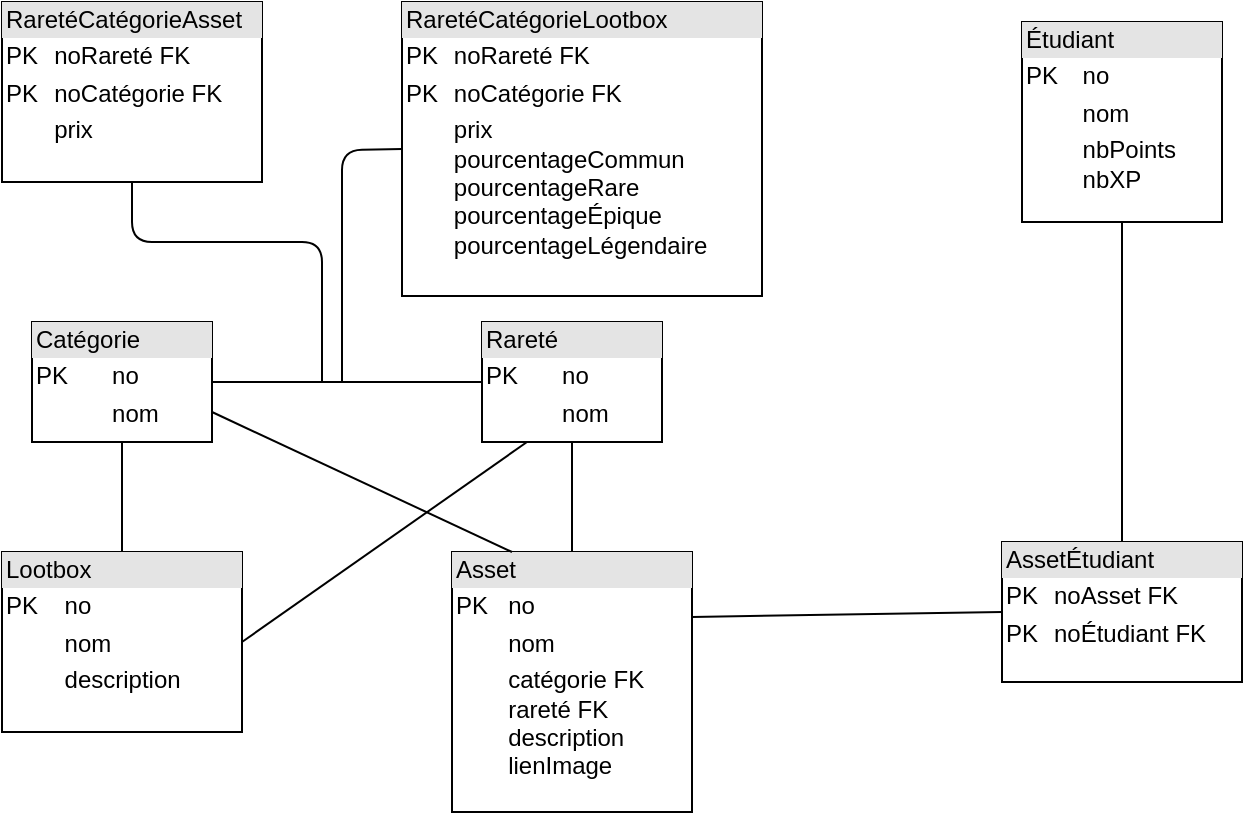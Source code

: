 <mxfile version="12.2.6" type="device" pages="1"><diagram id="WSg4YI_Ae6dZI18SaSGg" name="Page-1"><mxGraphModel dx="1264" dy="561" grid="1" gridSize="10" guides="1" tooltips="1" connect="1" arrows="1" fold="1" page="1" pageScale="1" pageWidth="1169" pageHeight="827" math="0" shadow="0"><root><mxCell id="0"/><mxCell id="1" parent="0"/><mxCell id="tbotprG9_uc_GkzPIGEa-1" value="&lt;div style=&quot;box-sizing: border-box ; width: 100% ; background: #e4e4e4 ; padding: 2px&quot;&gt;Rareté&lt;/div&gt;&lt;table style=&quot;width: 100% ; font-size: 1em&quot; cellspacing=&quot;0&quot; cellpadding=&quot;2&quot;&gt;&lt;tbody&gt;&lt;tr&gt;&lt;td&gt;PK&lt;/td&gt;&lt;td&gt;no&lt;/td&gt;&lt;/tr&gt;&lt;tr&gt;&lt;td&gt;&lt;br&gt;&lt;/td&gt;&lt;td&gt;nom&lt;/td&gt;&lt;/tr&gt;&lt;tr&gt;&lt;td&gt;&lt;br&gt;&lt;/td&gt;&lt;td&gt;&lt;br&gt;&lt;/td&gt;&lt;/tr&gt;&lt;/tbody&gt;&lt;/table&gt;" style="verticalAlign=top;align=left;overflow=fill;html=1;" vertex="1" parent="1"><mxGeometry x="300" y="190" width="90" height="60" as="geometry"/></mxCell><mxCell id="tbotprG9_uc_GkzPIGEa-2" value="&lt;div style=&quot;box-sizing: border-box ; width: 100% ; background: #e4e4e4 ; padding: 2px&quot;&gt;Catégorie&lt;/div&gt;&lt;table style=&quot;width: 100% ; font-size: 1em&quot; cellspacing=&quot;0&quot; cellpadding=&quot;2&quot;&gt;&lt;tbody&gt;&lt;tr&gt;&lt;td&gt;PK&lt;/td&gt;&lt;td&gt;no&lt;/td&gt;&lt;/tr&gt;&lt;tr&gt;&lt;td&gt;&lt;br&gt;&lt;/td&gt;&lt;td&gt;nom&lt;/td&gt;&lt;/tr&gt;&lt;tr&gt;&lt;td&gt;&lt;br&gt;&lt;/td&gt;&lt;td&gt;&lt;br&gt;&lt;/td&gt;&lt;/tr&gt;&lt;/tbody&gt;&lt;/table&gt;" style="verticalAlign=top;align=left;overflow=fill;html=1;" vertex="1" parent="1"><mxGeometry x="75" y="190" width="90" height="60" as="geometry"/></mxCell><mxCell id="tbotprG9_uc_GkzPIGEa-3" value="&lt;div style=&quot;box-sizing: border-box ; width: 100% ; background: #e4e4e4 ; padding: 2px&quot;&gt;Lootbox&lt;/div&gt;&lt;table style=&quot;width: 100% ; font-size: 1em&quot; cellspacing=&quot;0&quot; cellpadding=&quot;2&quot;&gt;&lt;tbody&gt;&lt;tr&gt;&lt;td&gt;PK&lt;/td&gt;&lt;td&gt;no&lt;/td&gt;&lt;/tr&gt;&lt;tr&gt;&lt;td&gt;&lt;br&gt;&lt;/td&gt;&lt;td&gt;nom&lt;/td&gt;&lt;/tr&gt;&lt;tr&gt;&lt;td&gt;&lt;br&gt;&lt;/td&gt;&lt;td&gt;description&lt;br&gt;&lt;/td&gt;&lt;/tr&gt;&lt;/tbody&gt;&lt;/table&gt;" style="verticalAlign=top;align=left;overflow=fill;html=1;" vertex="1" parent="1"><mxGeometry x="60" y="305" width="120" height="90" as="geometry"/></mxCell><mxCell id="tbotprG9_uc_GkzPIGEa-4" value="&lt;div style=&quot;box-sizing: border-box ; width: 100% ; background: #e4e4e4 ; padding: 2px&quot;&gt;Asset&lt;/div&gt;&lt;table style=&quot;width: 100% ; font-size: 1em&quot; cellspacing=&quot;0&quot; cellpadding=&quot;2&quot;&gt;&lt;tbody&gt;&lt;tr&gt;&lt;td&gt;PK&lt;/td&gt;&lt;td&gt;no&lt;/td&gt;&lt;/tr&gt;&lt;tr&gt;&lt;td&gt;&lt;br&gt;&lt;/td&gt;&lt;td&gt;nom&lt;/td&gt;&lt;/tr&gt;&lt;tr&gt;&lt;td&gt;&lt;br&gt;&lt;/td&gt;&lt;td&gt;catégorie FK&lt;br&gt;rareté FK&lt;br&gt;description&lt;br&gt;lienImage&lt;br&gt;&lt;/td&gt;&lt;/tr&gt;&lt;/tbody&gt;&lt;/table&gt;" style="verticalAlign=top;align=left;overflow=fill;html=1;" vertex="1" parent="1"><mxGeometry x="285" y="305" width="120" height="130" as="geometry"/></mxCell><mxCell id="tbotprG9_uc_GkzPIGEa-5" value="&lt;div style=&quot;box-sizing: border-box ; width: 100% ; background: #e4e4e4 ; padding: 2px&quot;&gt;Étudiant&lt;/div&gt;&lt;table style=&quot;width: 100% ; font-size: 1em&quot; cellspacing=&quot;0&quot; cellpadding=&quot;2&quot;&gt;&lt;tbody&gt;&lt;tr&gt;&lt;td&gt;PK&lt;/td&gt;&lt;td&gt;no&lt;/td&gt;&lt;/tr&gt;&lt;tr&gt;&lt;td&gt;&lt;br&gt;&lt;/td&gt;&lt;td&gt;nom&lt;/td&gt;&lt;/tr&gt;&lt;tr&gt;&lt;td&gt;&lt;br&gt;&lt;/td&gt;&lt;td&gt;nbPoints&lt;br&gt;nbXP&lt;br&gt;&lt;/td&gt;&lt;/tr&gt;&lt;/tbody&gt;&lt;/table&gt;" style="verticalAlign=top;align=left;overflow=fill;html=1;" vertex="1" parent="1"><mxGeometry x="570" y="40" width="100" height="100" as="geometry"/></mxCell><mxCell id="tbotprG9_uc_GkzPIGEa-6" value="&lt;div style=&quot;box-sizing: border-box ; width: 100% ; background: #e4e4e4 ; padding: 2px&quot;&gt;RaretéCatégorieAsset&lt;/div&gt;&lt;table style=&quot;width: 100% ; font-size: 1em&quot; cellspacing=&quot;0&quot; cellpadding=&quot;2&quot;&gt;&lt;tbody&gt;&lt;tr&gt;&lt;td&gt;PK&lt;/td&gt;&lt;td&gt;noRareté FK&lt;br&gt;&lt;/td&gt;&lt;/tr&gt;&lt;tr&gt;&lt;td&gt;PK&lt;/td&gt;&lt;td&gt;noCatégorie FK&lt;br&gt;&lt;/td&gt;&lt;/tr&gt;&lt;tr&gt;&lt;td&gt;&lt;br&gt;&lt;/td&gt;&lt;td&gt;prix&lt;/td&gt;&lt;/tr&gt;&lt;/tbody&gt;&lt;/table&gt;" style="verticalAlign=top;align=left;overflow=fill;html=1;" vertex="1" parent="1"><mxGeometry x="60" y="30" width="130" height="90" as="geometry"/></mxCell><mxCell id="tbotprG9_uc_GkzPIGEa-7" value="&lt;div style=&quot;box-sizing: border-box ; width: 100% ; background: #e4e4e4 ; padding: 2px&quot;&gt;AssetÉtudiant&lt;br&gt;&lt;/div&gt;&lt;table style=&quot;width: 100% ; font-size: 1em&quot; cellspacing=&quot;0&quot; cellpadding=&quot;2&quot;&gt;&lt;tbody&gt;&lt;tr&gt;&lt;td&gt;PK&lt;/td&gt;&lt;td&gt;noAsset FK&lt;br&gt;&lt;/td&gt;&lt;/tr&gt;&lt;tr&gt;&lt;td&gt;PK&lt;br&gt;&lt;/td&gt;&lt;td&gt;noÉtudiant FK&lt;br&gt;&lt;/td&gt;&lt;/tr&gt;&lt;tr&gt;&lt;td&gt;&lt;br&gt;&lt;/td&gt;&lt;td&gt;&lt;br&gt;&lt;/td&gt;&lt;/tr&gt;&lt;/tbody&gt;&lt;/table&gt;" style="verticalAlign=top;align=left;overflow=fill;html=1;" vertex="1" parent="1"><mxGeometry x="560" y="300" width="120" height="70" as="geometry"/></mxCell><mxCell id="tbotprG9_uc_GkzPIGEa-8" value="&lt;div style=&quot;box-sizing: border-box ; width: 100% ; background: #e4e4e4 ; padding: 2px&quot;&gt;RaretéCatégorieLootbox&lt;/div&gt;&lt;table style=&quot;width: 100% ; font-size: 1em&quot; cellspacing=&quot;0&quot; cellpadding=&quot;2&quot;&gt;&lt;tbody&gt;&lt;tr&gt;&lt;td&gt;PK&lt;/td&gt;&lt;td&gt;noRareté FK&lt;br&gt;&lt;/td&gt;&lt;/tr&gt;&lt;tr&gt;&lt;td&gt;PK&lt;/td&gt;&lt;td&gt;noCatégorie FK&lt;br&gt;&lt;/td&gt;&lt;/tr&gt;&lt;tr&gt;&lt;td&gt;&lt;br&gt;&lt;/td&gt;&lt;td&gt;prix&lt;br&gt;pourcentageCommun&lt;br&gt;pourcentageRare&lt;br&gt;pourcentageÉpique&lt;br&gt;pourcentageLégendaire&lt;br&gt;&lt;/td&gt;&lt;/tr&gt;&lt;/tbody&gt;&lt;/table&gt;" style="verticalAlign=top;align=left;overflow=fill;html=1;" vertex="1" parent="1"><mxGeometry x="260" y="30" width="180" height="147" as="geometry"/></mxCell><mxCell id="tbotprG9_uc_GkzPIGEa-9" value="" style="endArrow=none;html=1;entryX=1;entryY=0.5;entryDx=0;entryDy=0;exitX=0;exitY=0.5;exitDx=0;exitDy=0;" edge="1" parent="1" source="tbotprG9_uc_GkzPIGEa-1" target="tbotprG9_uc_GkzPIGEa-2"><mxGeometry width="50" height="50" relative="1" as="geometry"><mxPoint x="60" y="570" as="sourcePoint"/><mxPoint x="110" y="520" as="targetPoint"/></mxGeometry></mxCell><mxCell id="tbotprG9_uc_GkzPIGEa-10" value="" style="endArrow=none;html=1;entryX=0.5;entryY=0;entryDx=0;entryDy=0;exitX=0.5;exitY=1;exitDx=0;exitDy=0;" edge="1" parent="1" source="tbotprG9_uc_GkzPIGEa-1" target="tbotprG9_uc_GkzPIGEa-4"><mxGeometry width="50" height="50" relative="1" as="geometry"><mxPoint x="60" y="640" as="sourcePoint"/><mxPoint x="110" y="590" as="targetPoint"/></mxGeometry></mxCell><mxCell id="tbotprG9_uc_GkzPIGEa-11" value="" style="endArrow=none;html=1;entryX=0;entryY=0.5;entryDx=0;entryDy=0;exitX=1;exitY=0.25;exitDx=0;exitDy=0;" edge="1" parent="1" source="tbotprG9_uc_GkzPIGEa-4" target="tbotprG9_uc_GkzPIGEa-7"><mxGeometry width="50" height="50" relative="1" as="geometry"><mxPoint x="115" y="640" as="sourcePoint"/><mxPoint x="165" y="590" as="targetPoint"/></mxGeometry></mxCell><mxCell id="tbotprG9_uc_GkzPIGEa-12" value="" style="endArrow=none;html=1;entryX=0.5;entryY=1;entryDx=0;entryDy=0;exitX=0.5;exitY=0;exitDx=0;exitDy=0;" edge="1" parent="1" source="tbotprG9_uc_GkzPIGEa-7" target="tbotprG9_uc_GkzPIGEa-5"><mxGeometry width="50" height="50" relative="1" as="geometry"><mxPoint x="200" y="590" as="sourcePoint"/><mxPoint x="250" y="540" as="targetPoint"/></mxGeometry></mxCell><mxCell id="tbotprG9_uc_GkzPIGEa-13" value="" style="endArrow=none;html=1;entryX=0;entryY=0.5;entryDx=0;entryDy=0;" edge="1" parent="1" target="tbotprG9_uc_GkzPIGEa-8"><mxGeometry width="50" height="50" relative="1" as="geometry"><mxPoint x="230" y="220" as="sourcePoint"/><mxPoint x="230" y="510" as="targetPoint"/><Array as="points"><mxPoint x="230" y="104"/></Array></mxGeometry></mxCell><mxCell id="tbotprG9_uc_GkzPIGEa-14" value="" style="endArrow=none;html=1;entryX=0.5;entryY=1;entryDx=0;entryDy=0;" edge="1" parent="1" target="tbotprG9_uc_GkzPIGEa-6"><mxGeometry width="50" height="50" relative="1" as="geometry"><mxPoint x="220" y="220" as="sourcePoint"/><mxPoint x="205" y="480" as="targetPoint"/><Array as="points"><mxPoint x="220" y="150"/><mxPoint x="125" y="150"/></Array></mxGeometry></mxCell><mxCell id="tbotprG9_uc_GkzPIGEa-15" value="" style="endArrow=none;html=1;entryX=0.25;entryY=0;entryDx=0;entryDy=0;exitX=1;exitY=0.75;exitDx=0;exitDy=0;" edge="1" parent="1" source="tbotprG9_uc_GkzPIGEa-2" target="tbotprG9_uc_GkzPIGEa-4"><mxGeometry width="50" height="50" relative="1" as="geometry"><mxPoint x="60" y="570" as="sourcePoint"/><mxPoint x="110" y="520" as="targetPoint"/></mxGeometry></mxCell><mxCell id="tbotprG9_uc_GkzPIGEa-17" value="" style="endArrow=none;html=1;entryX=0.5;entryY=0;entryDx=0;entryDy=0;exitX=0.5;exitY=1;exitDx=0;exitDy=0;" edge="1" parent="1" source="tbotprG9_uc_GkzPIGEa-2" target="tbotprG9_uc_GkzPIGEa-3"><mxGeometry width="50" height="50" relative="1" as="geometry"><mxPoint x="60" y="570" as="sourcePoint"/><mxPoint x="110" y="520" as="targetPoint"/></mxGeometry></mxCell><mxCell id="tbotprG9_uc_GkzPIGEa-18" value="" style="endArrow=none;html=1;entryX=1;entryY=0.5;entryDx=0;entryDy=0;exitX=0.25;exitY=1;exitDx=0;exitDy=0;" edge="1" parent="1" source="tbotprG9_uc_GkzPIGEa-1" target="tbotprG9_uc_GkzPIGEa-3"><mxGeometry width="50" height="50" relative="1" as="geometry"><mxPoint x="60" y="640" as="sourcePoint"/><mxPoint x="110" y="590" as="targetPoint"/></mxGeometry></mxCell></root></mxGraphModel></diagram></mxfile>